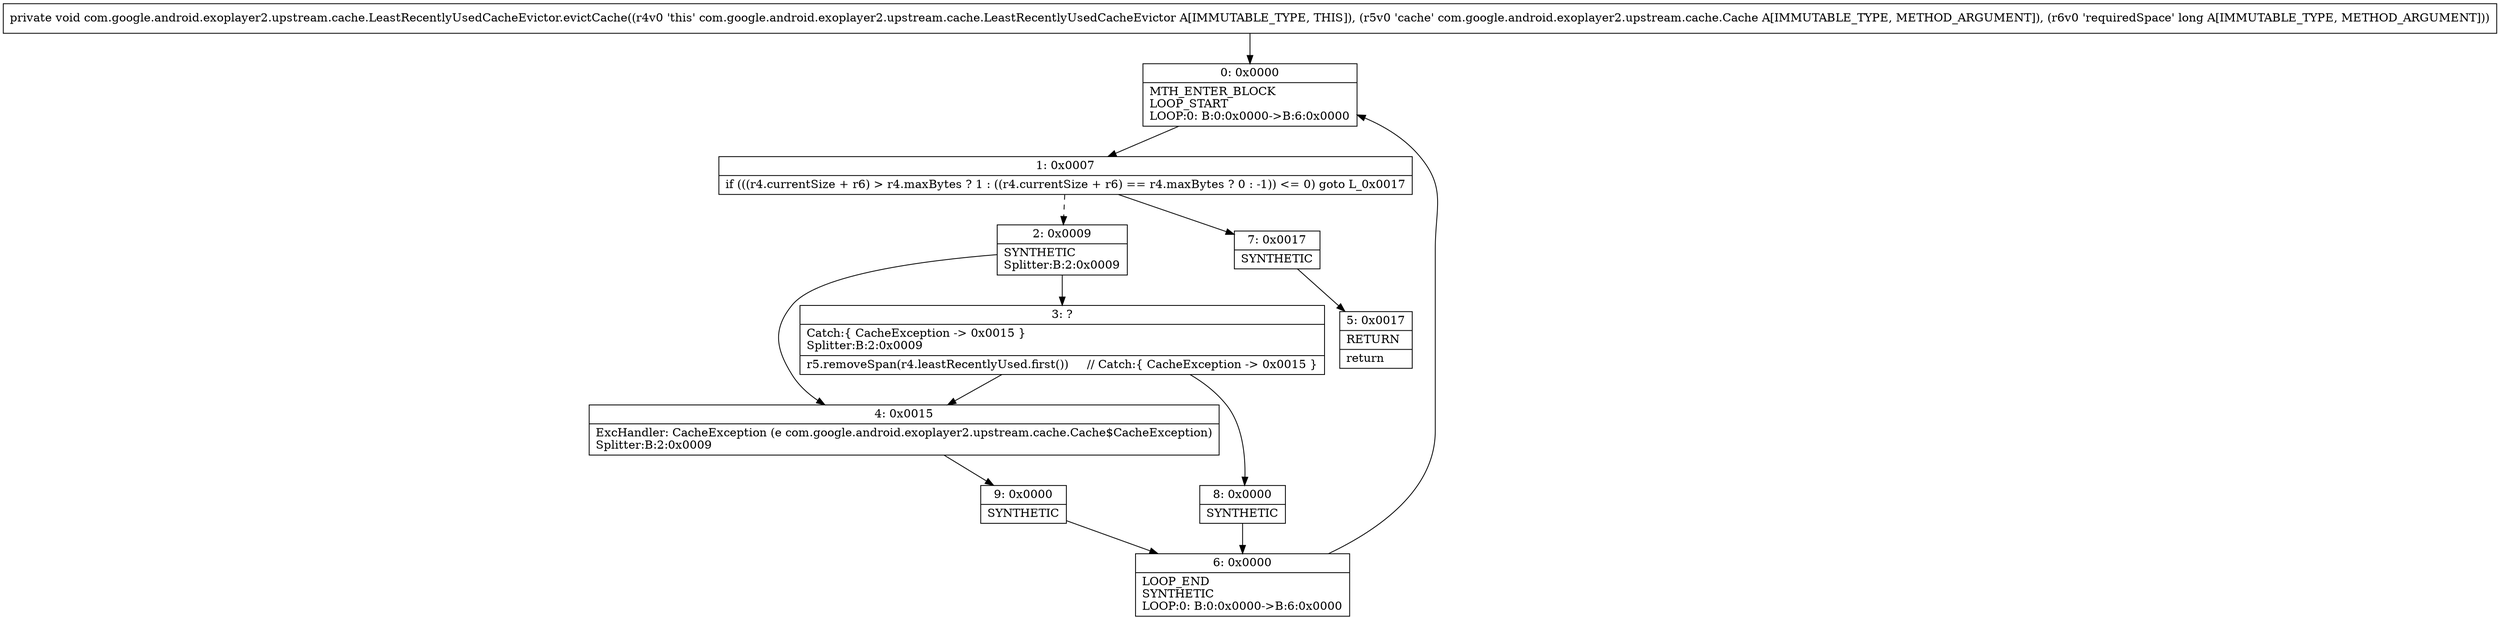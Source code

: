 digraph "CFG forcom.google.android.exoplayer2.upstream.cache.LeastRecentlyUsedCacheEvictor.evictCache(Lcom\/google\/android\/exoplayer2\/upstream\/cache\/Cache;J)V" {
Node_0 [shape=record,label="{0\:\ 0x0000|MTH_ENTER_BLOCK\lLOOP_START\lLOOP:0: B:0:0x0000\-\>B:6:0x0000\l}"];
Node_1 [shape=record,label="{1\:\ 0x0007|if (((r4.currentSize + r6) \> r4.maxBytes ? 1 : ((r4.currentSize + r6) == r4.maxBytes ? 0 : \-1)) \<= 0) goto L_0x0017\l}"];
Node_2 [shape=record,label="{2\:\ 0x0009|SYNTHETIC\lSplitter:B:2:0x0009\l}"];
Node_3 [shape=record,label="{3\:\ ?|Catch:\{ CacheException \-\> 0x0015 \}\lSplitter:B:2:0x0009\l|r5.removeSpan(r4.leastRecentlyUsed.first())     \/\/ Catch:\{ CacheException \-\> 0x0015 \}\l}"];
Node_4 [shape=record,label="{4\:\ 0x0015|ExcHandler: CacheException (e com.google.android.exoplayer2.upstream.cache.Cache$CacheException)\lSplitter:B:2:0x0009\l}"];
Node_5 [shape=record,label="{5\:\ 0x0017|RETURN\l|return\l}"];
Node_6 [shape=record,label="{6\:\ 0x0000|LOOP_END\lSYNTHETIC\lLOOP:0: B:0:0x0000\-\>B:6:0x0000\l}"];
Node_7 [shape=record,label="{7\:\ 0x0017|SYNTHETIC\l}"];
Node_8 [shape=record,label="{8\:\ 0x0000|SYNTHETIC\l}"];
Node_9 [shape=record,label="{9\:\ 0x0000|SYNTHETIC\l}"];
MethodNode[shape=record,label="{private void com.google.android.exoplayer2.upstream.cache.LeastRecentlyUsedCacheEvictor.evictCache((r4v0 'this' com.google.android.exoplayer2.upstream.cache.LeastRecentlyUsedCacheEvictor A[IMMUTABLE_TYPE, THIS]), (r5v0 'cache' com.google.android.exoplayer2.upstream.cache.Cache A[IMMUTABLE_TYPE, METHOD_ARGUMENT]), (r6v0 'requiredSpace' long A[IMMUTABLE_TYPE, METHOD_ARGUMENT])) }"];
MethodNode -> Node_0;
Node_0 -> Node_1;
Node_1 -> Node_2[style=dashed];
Node_1 -> Node_7;
Node_2 -> Node_3;
Node_2 -> Node_4;
Node_3 -> Node_4;
Node_3 -> Node_8;
Node_4 -> Node_9;
Node_6 -> Node_0;
Node_7 -> Node_5;
Node_8 -> Node_6;
Node_9 -> Node_6;
}

